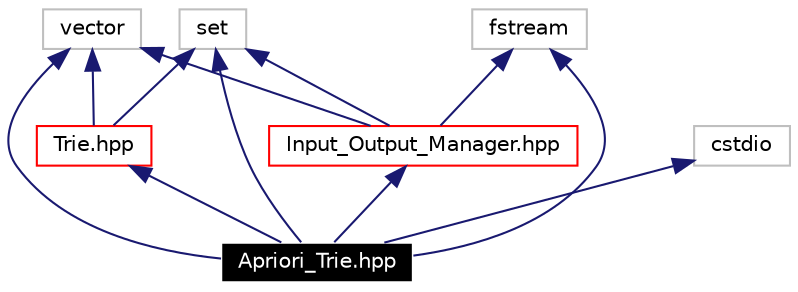 digraph G
{
  edge [fontname="Helvetica",fontsize=10,labelfontname="Helvetica",labelfontsize=10];
  node [fontname="Helvetica",fontsize=10,shape=record];
  Node1 [label="Apriori_Trie.hpp",height=0.2,width=0.4,color="white", fillcolor="black", style="filled" fontcolor="white"];
  Node2 -> Node1 [dir=back,color="midnightblue",fontsize=10,style="solid",fontname="Helvetica"];
  Node2 [label="Trie.hpp",height=0.2,width=0.4,color="red",URL="$Trie_8hpp.html"];
  Node3 -> Node2 [dir=back,color="midnightblue",fontsize=10,style="solid",fontname="Helvetica"];
  Node3 [label="vector",height=0.2,width=0.4,color="grey75"];
  Node4 -> Node2 [dir=back,color="midnightblue",fontsize=10,style="solid",fontname="Helvetica"];
  Node4 [label="set",height=0.2,width=0.4,color="grey75"];
  Node5 -> Node1 [dir=back,color="midnightblue",fontsize=10,style="solid",fontname="Helvetica"];
  Node5 [label="Input_Output_Manager.hpp",height=0.2,width=0.4,color="red",URL="$Input__Output__Manager_8hpp.html"];
  Node6 -> Node5 [dir=back,color="midnightblue",fontsize=10,style="solid",fontname="Helvetica"];
  Node6 [label="fstream",height=0.2,width=0.4,color="grey75"];
  Node3 -> Node5 [dir=back,color="midnightblue",fontsize=10,style="solid",fontname="Helvetica"];
  Node4 -> Node5 [dir=back,color="midnightblue",fontsize=10,style="solid",fontname="Helvetica"];
  Node6 -> Node1 [dir=back,color="midnightblue",fontsize=10,style="solid",fontname="Helvetica"];
  Node4 -> Node1 [dir=back,color="midnightblue",fontsize=10,style="solid",fontname="Helvetica"];
  Node3 -> Node1 [dir=back,color="midnightblue",fontsize=10,style="solid",fontname="Helvetica"];
  Node7 -> Node1 [dir=back,color="midnightblue",fontsize=10,style="solid",fontname="Helvetica"];
  Node7 [label="cstdio",height=0.2,width=0.4,color="grey75"];
}
